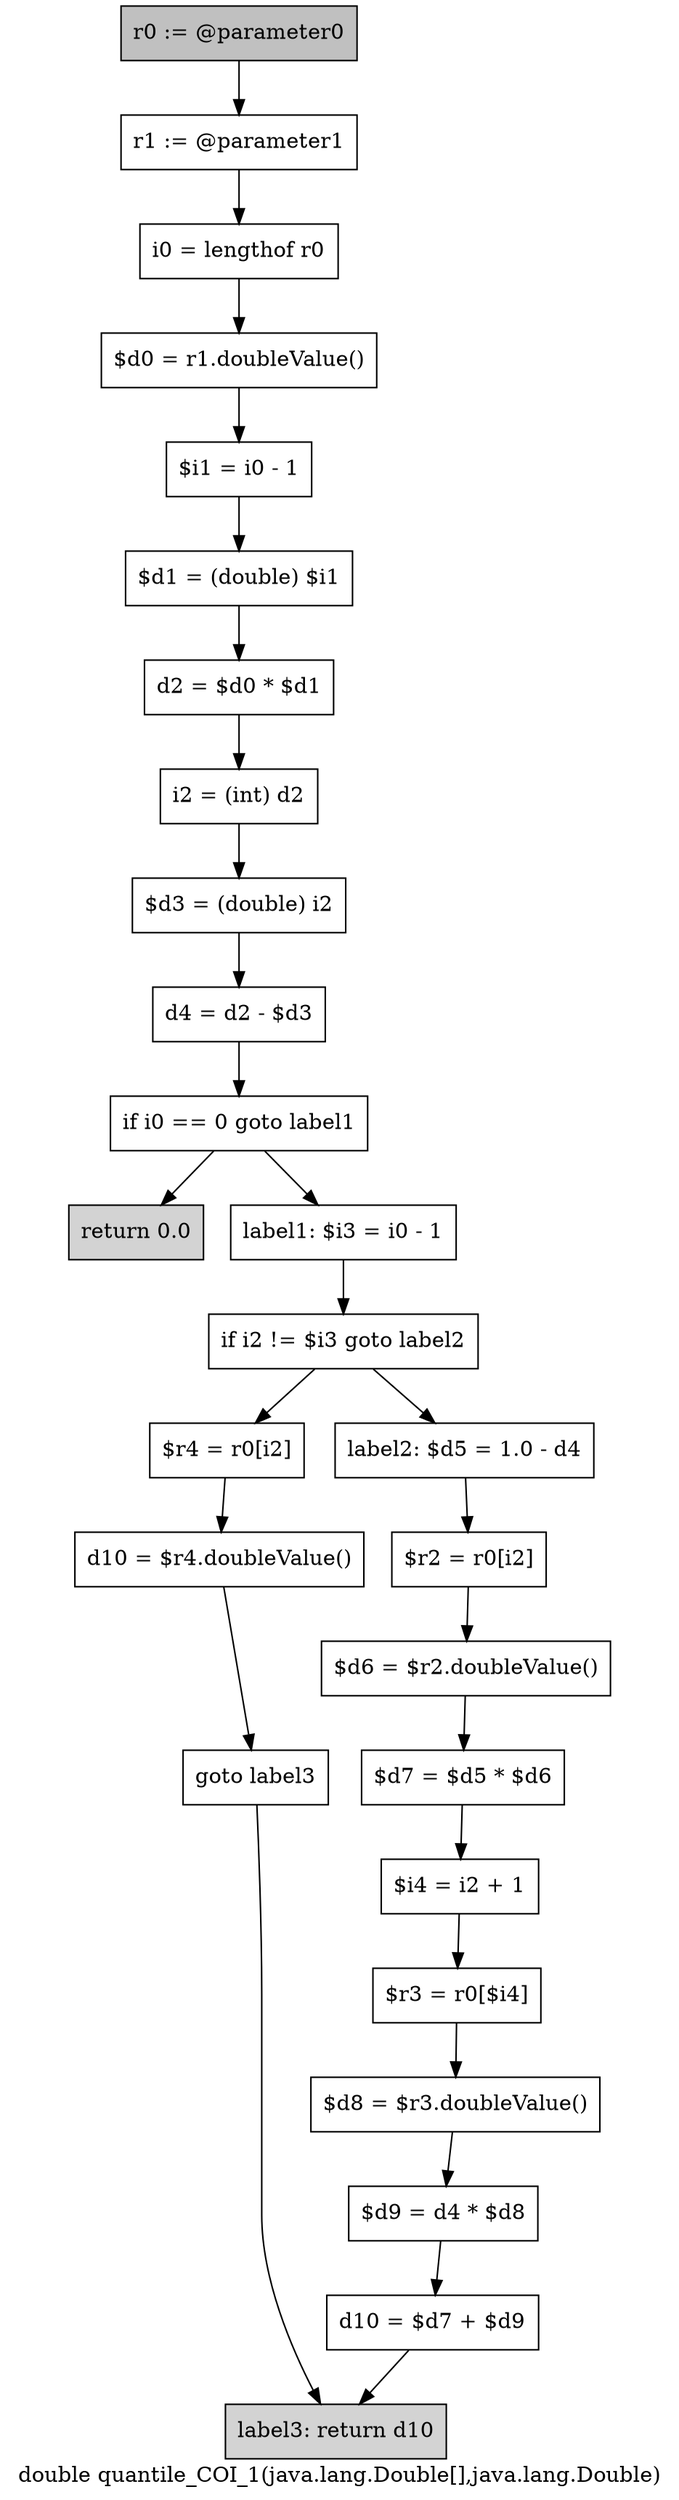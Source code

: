 digraph "double quantile_COI_1(java.lang.Double[],java.lang.Double)" {
    label="double quantile_COI_1(java.lang.Double[],java.lang.Double)";
    node [shape=box];
    "0" [style=filled,fillcolor=gray,label="r0 := @parameter0",];
    "1" [label="r1 := @parameter1",];
    "0"->"1";
    "2" [label="i0 = lengthof r0",];
    "1"->"2";
    "3" [label="$d0 = r1.doubleValue()",];
    "2"->"3";
    "4" [label="$i1 = i0 - 1",];
    "3"->"4";
    "5" [label="$d1 = (double) $i1",];
    "4"->"5";
    "6" [label="d2 = $d0 * $d1",];
    "5"->"6";
    "7" [label="i2 = (int) d2",];
    "6"->"7";
    "8" [label="$d3 = (double) i2",];
    "7"->"8";
    "9" [label="d4 = d2 - $d3",];
    "8"->"9";
    "10" [label="if i0 == 0 goto label1",];
    "9"->"10";
    "11" [style=filled,fillcolor=lightgray,label="return 0.0",];
    "10"->"11";
    "12" [label="label1: $i3 = i0 - 1",];
    "10"->"12";
    "13" [label="if i2 != $i3 goto label2",];
    "12"->"13";
    "14" [label="$r4 = r0[i2]",];
    "13"->"14";
    "17" [label="label2: $d5 = 1.0 - d4",];
    "13"->"17";
    "15" [label="d10 = $r4.doubleValue()",];
    "14"->"15";
    "16" [label="goto label3",];
    "15"->"16";
    "26" [style=filled,fillcolor=lightgray,label="label3: return d10",];
    "16"->"26";
    "18" [label="$r2 = r0[i2]",];
    "17"->"18";
    "19" [label="$d6 = $r2.doubleValue()",];
    "18"->"19";
    "20" [label="$d7 = $d5 * $d6",];
    "19"->"20";
    "21" [label="$i4 = i2 + 1",];
    "20"->"21";
    "22" [label="$r3 = r0[$i4]",];
    "21"->"22";
    "23" [label="$d8 = $r3.doubleValue()",];
    "22"->"23";
    "24" [label="$d9 = d4 * $d8",];
    "23"->"24";
    "25" [label="d10 = $d7 + $d9",];
    "24"->"25";
    "25"->"26";
}
